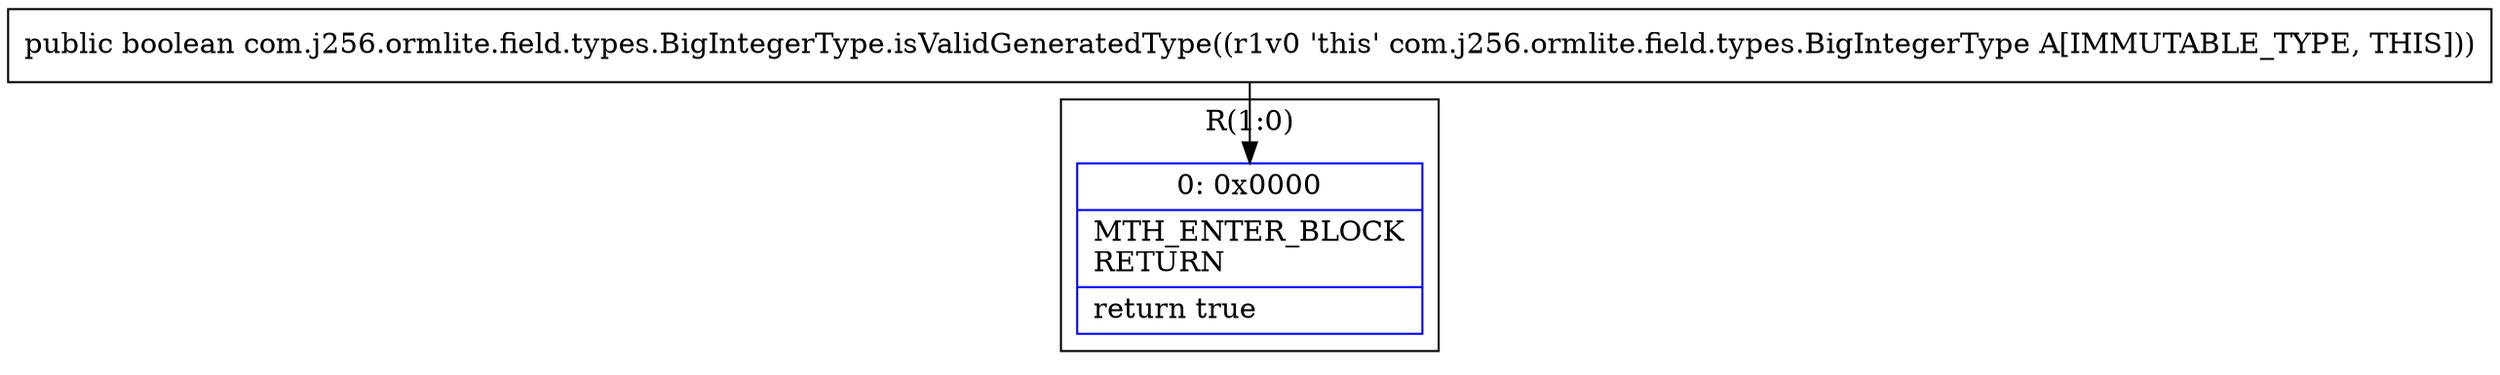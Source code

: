 digraph "CFG forcom.j256.ormlite.field.types.BigIntegerType.isValidGeneratedType()Z" {
subgraph cluster_Region_1274775369 {
label = "R(1:0)";
node [shape=record,color=blue];
Node_0 [shape=record,label="{0\:\ 0x0000|MTH_ENTER_BLOCK\lRETURN\l|return true\l}"];
}
MethodNode[shape=record,label="{public boolean com.j256.ormlite.field.types.BigIntegerType.isValidGeneratedType((r1v0 'this' com.j256.ormlite.field.types.BigIntegerType A[IMMUTABLE_TYPE, THIS])) }"];
MethodNode -> Node_0;
}

